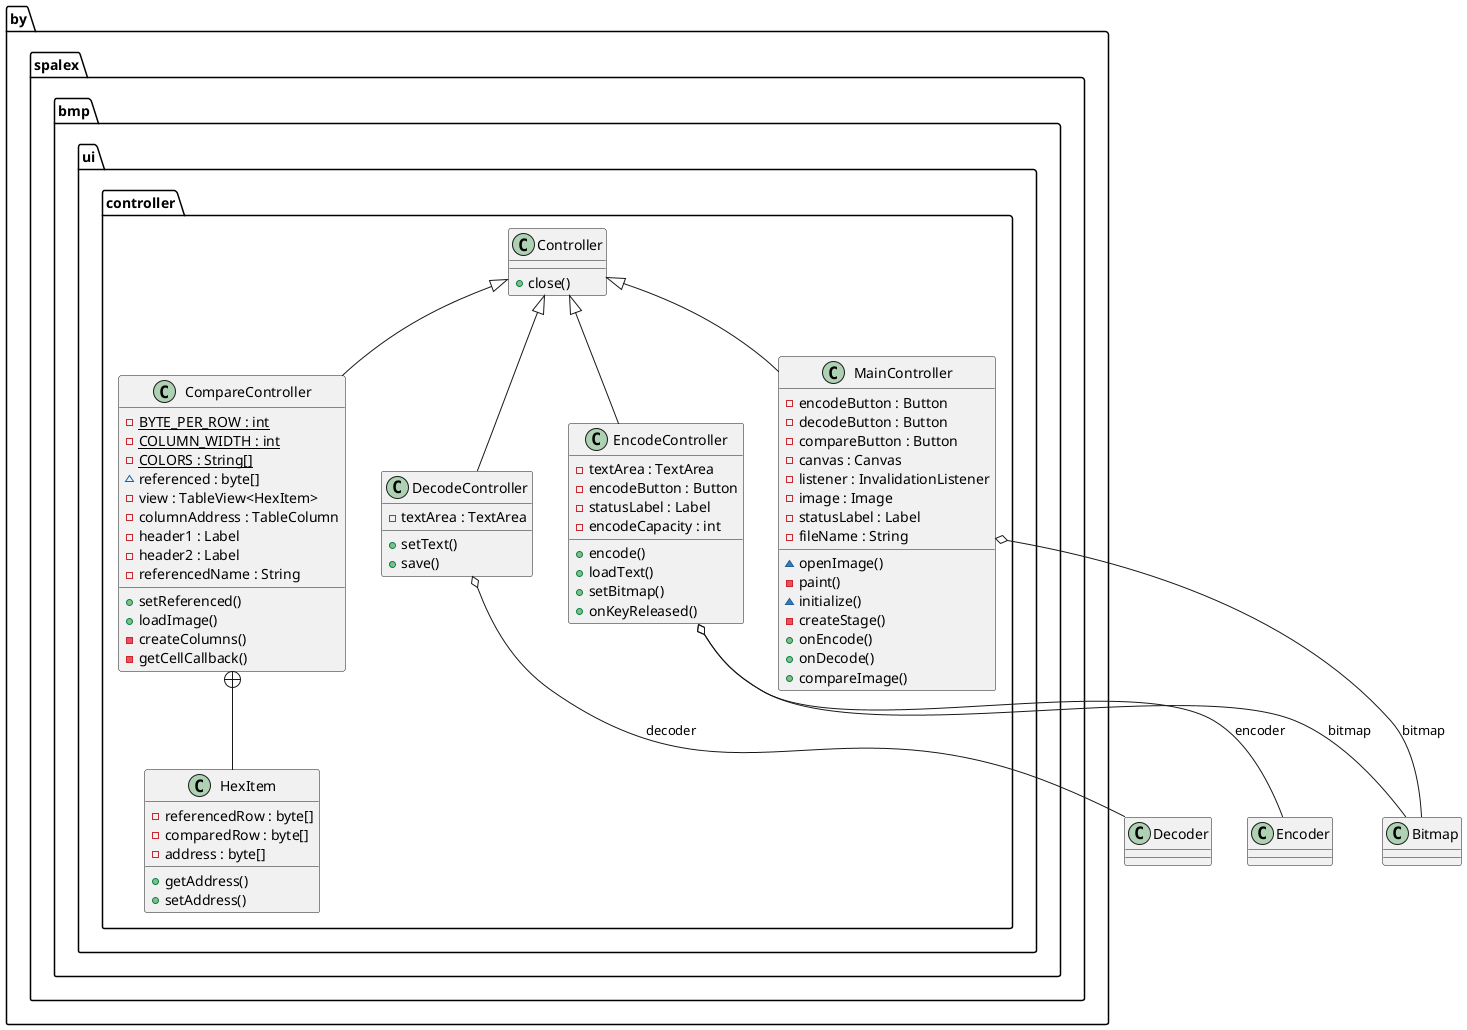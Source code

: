 @startuml

  package by.spalex.bmp.ui {
    package by.spalex.bmp.ui.controller {
      class CompareController {
          {static} - BYTE_PER_ROW : int
          {static} - COLUMN_WIDTH : int
          {static} - COLORS : String[]
          ~ referenced : byte[]
          - view : TableView<HexItem>
          - columnAddress : TableColumn
          - header1 : Label
          - header2 : Label
          - referencedName : String
          + setReferenced()
          + loadImage()
          - createColumns()
          - getCellCallback()
      }
    }
  }
  

  package by.spalex.bmp.ui {
    package by.spalex.bmp.ui.controller {
      class HexItem {
          - referencedRow : byte[]
          - comparedRow : byte[]
          - address : byte[]
          + getAddress()
          + setAddress()
      }
    }
  }
  

  package by.spalex.bmp.ui {
    package by.spalex.bmp.ui.controller {
      class Controller {
          + close()
      }
    }
  }
  

  package by.spalex.bmp.ui {
    package by.spalex.bmp.ui.controller {
      class DecodeController {
          - textArea : TextArea
          + setText()
          + save()
      }
    }
  }
  

  package by.spalex.bmp.ui {
    package by.spalex.bmp.ui.controller {
      class EncodeController {
          - textArea : TextArea
          - encodeButton : Button
          - statusLabel : Label
          - encodeCapacity : int
          + encode()
          + loadText()
          + setBitmap()
          + onKeyReleased()
      }
    }
  }
  

  package by.spalex.bmp.ui {
    package by.spalex.bmp.ui.controller {
      class MainController {
          - encodeButton : Button
          - decodeButton : Button
          - compareButton : Button
          - canvas : Canvas
          - listener : InvalidationListener
          - image : Image
          - statusLabel : Label
          - fileName : String
          ~ openImage()
          - paint()
          ~ initialize()
          - createStage()
          + onEncode()
          + onDecode()
          + compareImage()
      }
    }
  }
  

  CompareController -up-|> Controller
  CompareController +-down- HexItem
  DecodeController -up-|> Controller
  DecodeController o-- Decoder : decoder
  EncodeController -up-|> Controller
  EncodeController o-- Bitmap : bitmap
  EncodeController o-- Encoder : encoder
  MainController -up-|> Controller
  MainController o-- Bitmap : bitmap

@enduml
